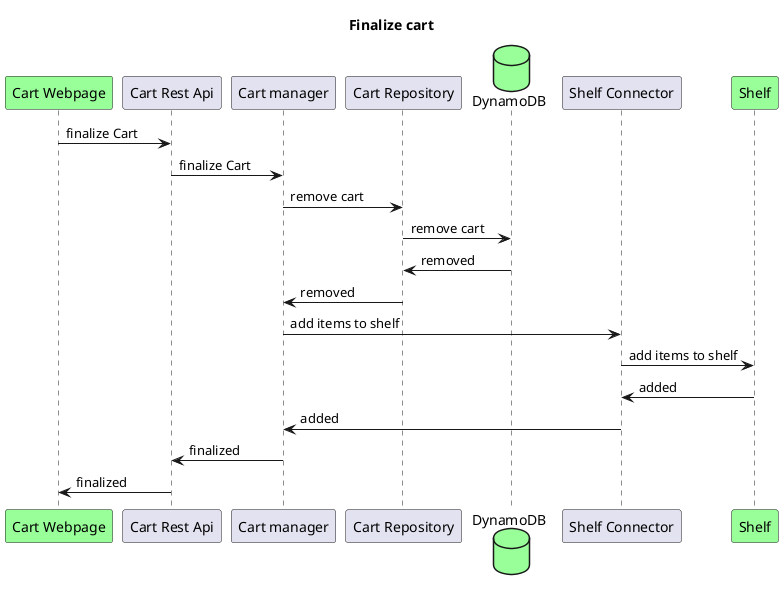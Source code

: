 @startuml
title "Finalize cart"

participant "Cart Webpage" as cartWebpage #99FF99
participant "Cart Rest Api" as cartApi
participant "Cart manager" as cartManager
participant "Cart Repository" as repository
database "DynamoDB" as dynamoDb #99FF99
participant "Shelf Connector" as shelfConnector
participant "Shelf" as shelf #99FF99

cartWebpage -> cartApi : finalize Cart
cartApi -> cartManager : finalize Cart

cartManager -> repository : remove cart
repository -> dynamoDb : remove cart
dynamoDb -> repository : removed
repository -> cartManager : removed

cartManager -> shelfConnector : add items to shelf
shelfConnector -> shelf : add items to shelf
shelf -> shelfConnector : added
shelfConnector -> cartManager : added

cartManager -> cartApi : finalized
cartApi -> cartWebpage : finalized
@enduml